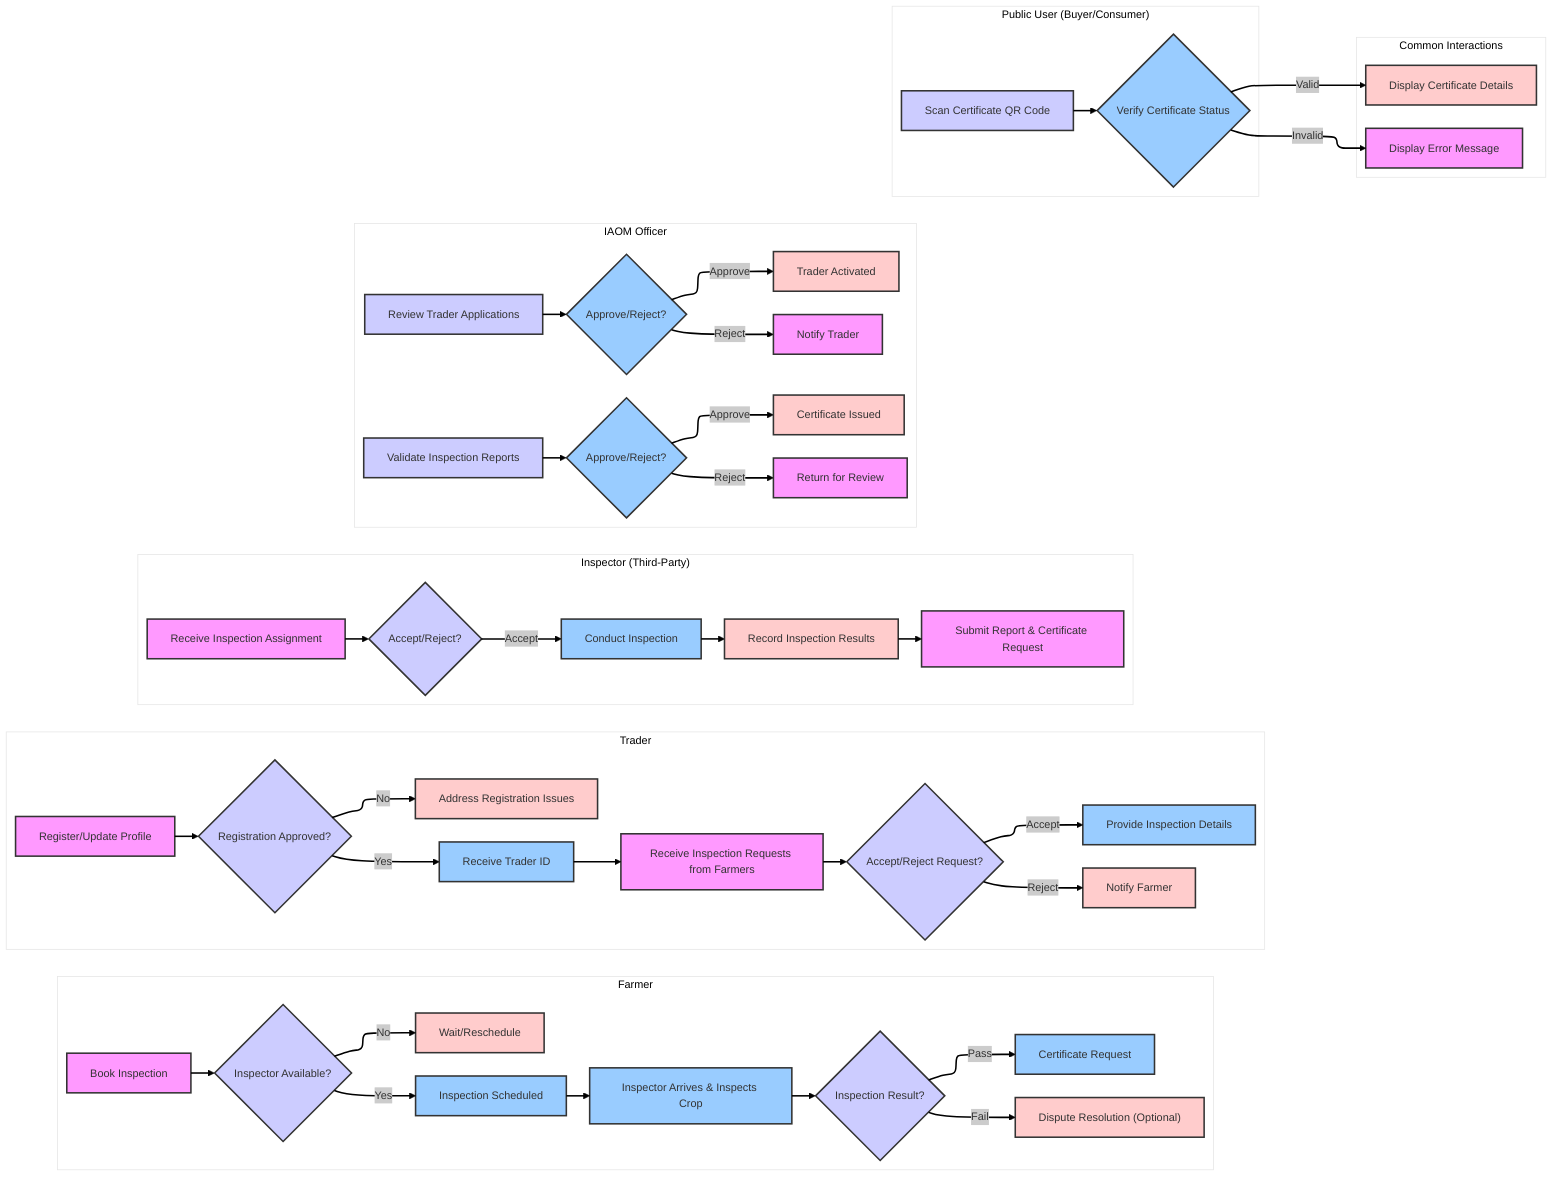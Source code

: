 ---
config:
  layout: elk
  theme: neo
---
flowchart LR
 subgraph Farmer["Farmer"]
        B{"Inspector Available?"}
        A["Book Inspection"]
        C["Inspection Scheduled"]
        D["Wait/Reschedule"]
        E["Inspector Arrives & Inspects Crop"]
        F{"Inspection Result?"}
        G["Certificate Request"]
        H["Dispute Resolution (Optional)"]
  end
 subgraph Trader["Trader"]
        J{"Registration Approved?"}
        I["Register/Update Profile"]
        K["Receive Trader ID"]
        L["Address Registration Issues"]
        M["Receive Inspection Requests from Farmers"]
        N{"Accept/Reject Request?"}
        O["Provide Inspection Details"]
        P["Notify Farmer"]
  end
 subgraph Inspector_ThirdParty["Inspector (Third-Party)"]
        R{"Accept/Reject?"}
        Q["Receive Inspection Assignment"]
        S["Conduct Inspection"]
        T["Record Inspection Results"]
        U["Submit Report & Certificate Request"]
  end
 subgraph IAOM_Officer["IAOM Officer"]
        W{"Approve/Reject?"}
        V["Review Trader Applications"]
        X["Trader Activated"]
        Y["Notify Trader"]
        AA{"Approve/Reject?"}
        Z["Validate Inspection Reports"]
        BB["Certificate Issued"]
        CC["Return for Review"]
  end
 subgraph Public_User["Public User (Buyer/Consumer)"]
        EE{"Verify Certificate Status"}
        DD["Scan Certificate QR Code"]
  end
 subgraph Common_Interactions["Common Interactions"]
        FF["Display Certificate Details"]
        GG["Display Error Message"]
  end
    A --> B
    B -- Yes --> C
    B -- No --> D
    C --> E
    E --> F
    F -- Pass --> G
    F -- Fail --> H
    I --> J
    J -- Yes --> K
    J -- No --> L
    K --> M
    M --> N
    N -- Accept --> O
    N -- Reject --> P
    Q --> R
    R -- Accept --> S
    S --> T
    T --> U
    V --> W
    W -- Approve --> X
    W -- Reject --> Y
    Z --> AA
    AA -- Approve --> BB
    AA -- Reject --> CC
    DD --> EE
    EE -- Valid --> FF
    EE -- Invalid --> GG
    style A fill:#f9f,stroke:#333,stroke-width:2px
    style B fill:#ccf,stroke:#333,stroke-width:2px
    style C fill:#9cf,stroke:#333,stroke-width:2px
    style D fill:#fcc,stroke:#333,stroke-width:2px
    style E fill:#9cf,stroke:#333,stroke-width:2px
    style F fill:#ccf,stroke:#333,stroke-width:2px
    style G fill:#9cf,stroke:#333,stroke-width:2px
    style H fill:#fcc,stroke:#333,stroke-width:2px
    style I fill:#f9f,stroke:#333,stroke-width:2px
    style J fill:#ccf,stroke:#333,stroke-width:2px
    style K fill:#9cf,stroke:#333,stroke-width:2px
    style L fill:#fcc,stroke:#333,stroke-width:2px
    style M fill:#f9f,stroke:#333,stroke-width:2px
    style N fill:#ccf,stroke:#333,stroke-width:2px
    style O fill:#9cf,stroke:#333,stroke-width:2px
    style P fill:#fcc,stroke:#333,stroke-width:2px
    style Q fill:#f9f,stroke:#333,stroke-width:2px
    style R fill:#ccf,stroke:#333,stroke-width:2px
    style S fill:#9cf,stroke:#333,stroke-width:2px
    style T fill:#fcc,stroke:#333,stroke-width:2px
    style U fill:#f9f,stroke:#333,stroke-width:2px
    style V fill:#ccf,stroke:#333,stroke-width:2px
    style W fill:#9cf,stroke:#333,stroke-width:2px
    style X fill:#fcc,stroke:#333,stroke-width:2px
    style Y fill:#f9f,stroke:#333,stroke-width:2px
    style Z fill:#ccf,stroke:#333,stroke-width:2px
    style AA fill:#9cf,stroke:#333,stroke-width:2px
    style BB fill:#fcc,stroke:#333,stroke-width:2px
    style CC fill:#f9f,stroke:#333,stroke-width:2px
    style DD fill:#ccf,stroke:#333,stroke-width:2px
    style EE fill:#9cf,stroke:#333,stroke-width:2px
    style FF fill:#fcc,stroke:#333,stroke-width:2px
    style GG fill:#f9f,stroke:#333,stroke-width:2px